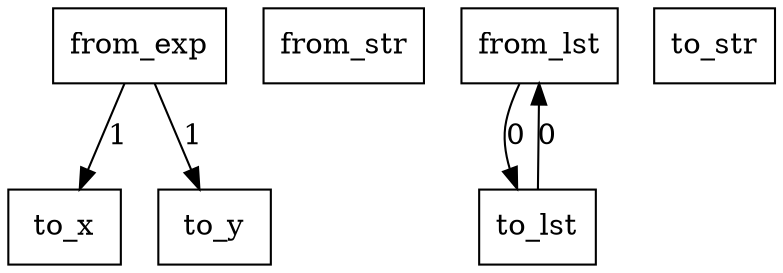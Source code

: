digraph {
    graph [rankdir=TB
          ,bgcolor=transparent];
    node [shape=box
         ,fillcolor=white
         ,style=filled];
    0 [label=<from_exp>];
    1 [label=<from_str>];
    2 [label=<from_lst>];
    3 [label=<to_x>];
    4 [label=<to_str>];
    5 [label=<to_lst>];
    6 [label=<to_y>];
    0 -> 3 [label=1];
    0 -> 6 [label=1];
    2 -> 5 [label=0];
    5 -> 2 [label=0];
}